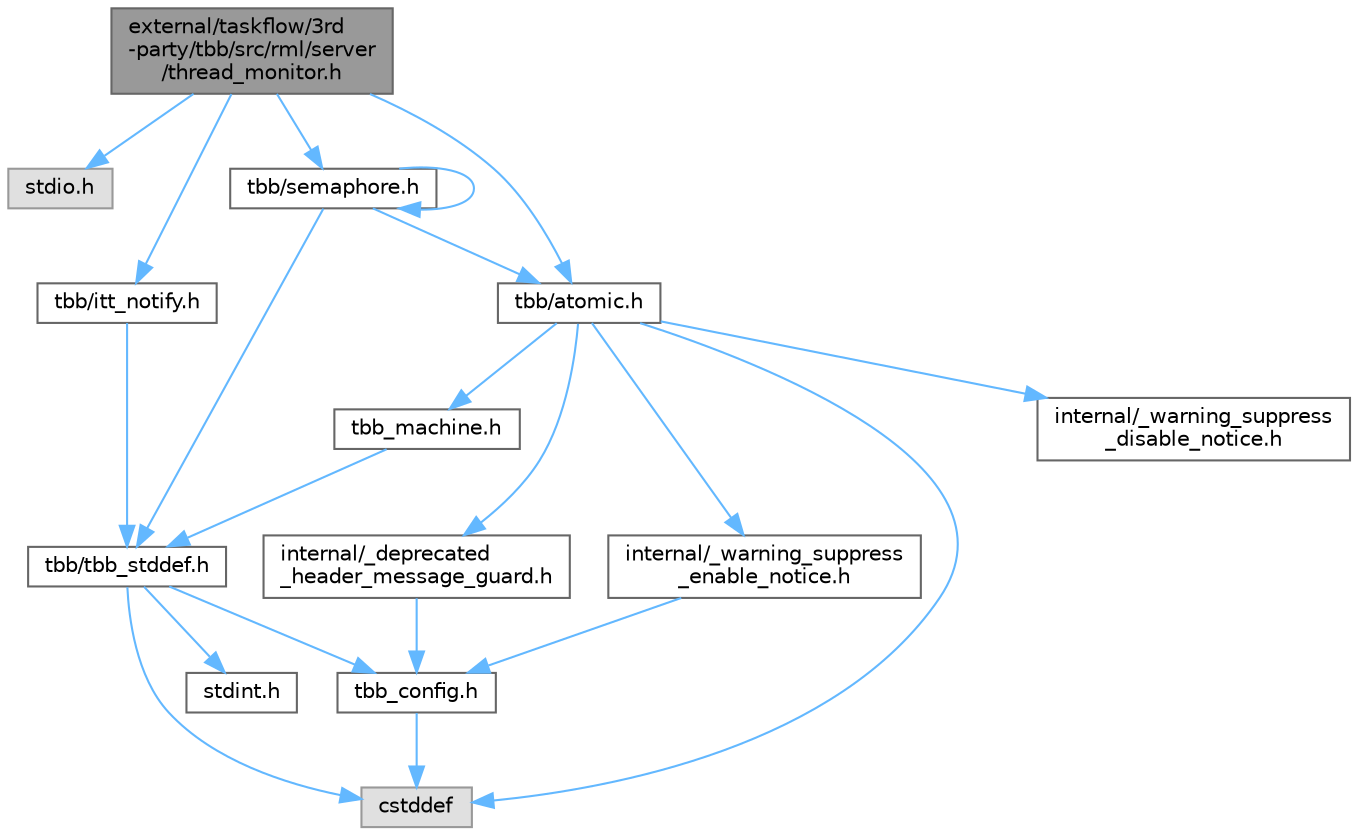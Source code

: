 digraph "external/taskflow/3rd-party/tbb/src/rml/server/thread_monitor.h"
{
 // LATEX_PDF_SIZE
  bgcolor="transparent";
  edge [fontname=Helvetica,fontsize=10,labelfontname=Helvetica,labelfontsize=10];
  node [fontname=Helvetica,fontsize=10,shape=box,height=0.2,width=0.4];
  Node1 [id="Node000001",label="external/taskflow/3rd\l-party/tbb/src/rml/server\l/thread_monitor.h",height=0.2,width=0.4,color="gray40", fillcolor="grey60", style="filled", fontcolor="black",tooltip=" "];
  Node1 -> Node2 [id="edge1_Node000001_Node000002",color="steelblue1",style="solid",tooltip=" "];
  Node2 [id="Node000002",label="stdio.h",height=0.2,width=0.4,color="grey60", fillcolor="#E0E0E0", style="filled",tooltip=" "];
  Node1 -> Node3 [id="edge2_Node000001_Node000003",color="steelblue1",style="solid",tooltip=" "];
  Node3 [id="Node000003",label="tbb/itt_notify.h",height=0.2,width=0.4,color="grey40", fillcolor="white", style="filled",URL="$itt__notify_8h.html",tooltip=" "];
  Node3 -> Node4 [id="edge3_Node000003_Node000004",color="steelblue1",style="solid",tooltip=" "];
  Node4 [id="Node000004",label="tbb/tbb_stddef.h",height=0.2,width=0.4,color="grey40", fillcolor="white", style="filled",URL="$tbb__stddef_8h.html",tooltip=" "];
  Node4 -> Node5 [id="edge4_Node000004_Node000005",color="steelblue1",style="solid",tooltip=" "];
  Node5 [id="Node000005",label="tbb_config.h",height=0.2,width=0.4,color="grey40", fillcolor="white", style="filled",URL="$tbb__config_8h.html",tooltip=" "];
  Node5 -> Node6 [id="edge5_Node000005_Node000006",color="steelblue1",style="solid",tooltip=" "];
  Node6 [id="Node000006",label="cstddef",height=0.2,width=0.4,color="grey60", fillcolor="#E0E0E0", style="filled",tooltip=" "];
  Node4 -> Node6 [id="edge6_Node000004_Node000006",color="steelblue1",style="solid",tooltip=" "];
  Node4 -> Node7 [id="edge7_Node000004_Node000007",color="steelblue1",style="solid",tooltip=" "];
  Node7 [id="Node000007",label="stdint.h",height=0.2,width=0.4,color="grey40", fillcolor="white", style="filled",URL="$stdint_8h.html",tooltip=" "];
  Node1 -> Node8 [id="edge8_Node000001_Node000008",color="steelblue1",style="solid",tooltip=" "];
  Node8 [id="Node000008",label="tbb/atomic.h",height=0.2,width=0.4,color="grey40", fillcolor="white", style="filled",URL="$external_2taskflow_23rd-party_2tbb_2include_2tbb_2atomic_8h.html",tooltip=" "];
  Node8 -> Node9 [id="edge9_Node000008_Node000009",color="steelblue1",style="solid",tooltip=" "];
  Node9 [id="Node000009",label="internal/_deprecated\l_header_message_guard.h",height=0.2,width=0.4,color="grey40", fillcolor="white", style="filled",URL="$__deprecated__header__message__guard_8h.html",tooltip=" "];
  Node9 -> Node5 [id="edge10_Node000009_Node000005",color="steelblue1",style="solid",tooltip=" "];
  Node8 -> Node10 [id="edge11_Node000008_Node000010",color="steelblue1",style="solid",tooltip=" "];
  Node10 [id="Node000010",label="internal/_warning_suppress\l_enable_notice.h",height=0.2,width=0.4,color="grey40", fillcolor="white", style="filled",URL="$__warning__suppress__enable__notice_8h.html",tooltip=" "];
  Node10 -> Node5 [id="edge12_Node000010_Node000005",color="steelblue1",style="solid",tooltip=" "];
  Node8 -> Node6 [id="edge13_Node000008_Node000006",color="steelblue1",style="solid",tooltip=" "];
  Node8 -> Node11 [id="edge14_Node000008_Node000011",color="steelblue1",style="solid",tooltip=" "];
  Node11 [id="Node000011",label="tbb_machine.h",height=0.2,width=0.4,color="grey40", fillcolor="white", style="filled",URL="$tbb__machine_8h.html",tooltip=" "];
  Node11 -> Node4 [id="edge15_Node000011_Node000004",color="steelblue1",style="solid",tooltip=" "];
  Node8 -> Node12 [id="edge16_Node000008_Node000012",color="steelblue1",style="solid",tooltip=" "];
  Node12 [id="Node000012",label="internal/_warning_suppress\l_disable_notice.h",height=0.2,width=0.4,color="grey40", fillcolor="white", style="filled",URL="$__warning__suppress__disable__notice_8h.html",tooltip=" "];
  Node1 -> Node13 [id="edge17_Node000001_Node000013",color="steelblue1",style="solid",tooltip=" "];
  Node13 [id="Node000013",label="tbb/semaphore.h",height=0.2,width=0.4,color="grey40", fillcolor="white", style="filled",URL="$semaphore_8h.html",tooltip=" "];
  Node13 -> Node8 [id="edge18_Node000013_Node000008",color="steelblue1",style="solid",tooltip=" "];
  Node13 -> Node4 [id="edge19_Node000013_Node000004",color="steelblue1",style="solid",tooltip=" "];
  Node13 -> Node13 [id="edge20_Node000013_Node000013",color="steelblue1",style="solid",tooltip=" "];
}
